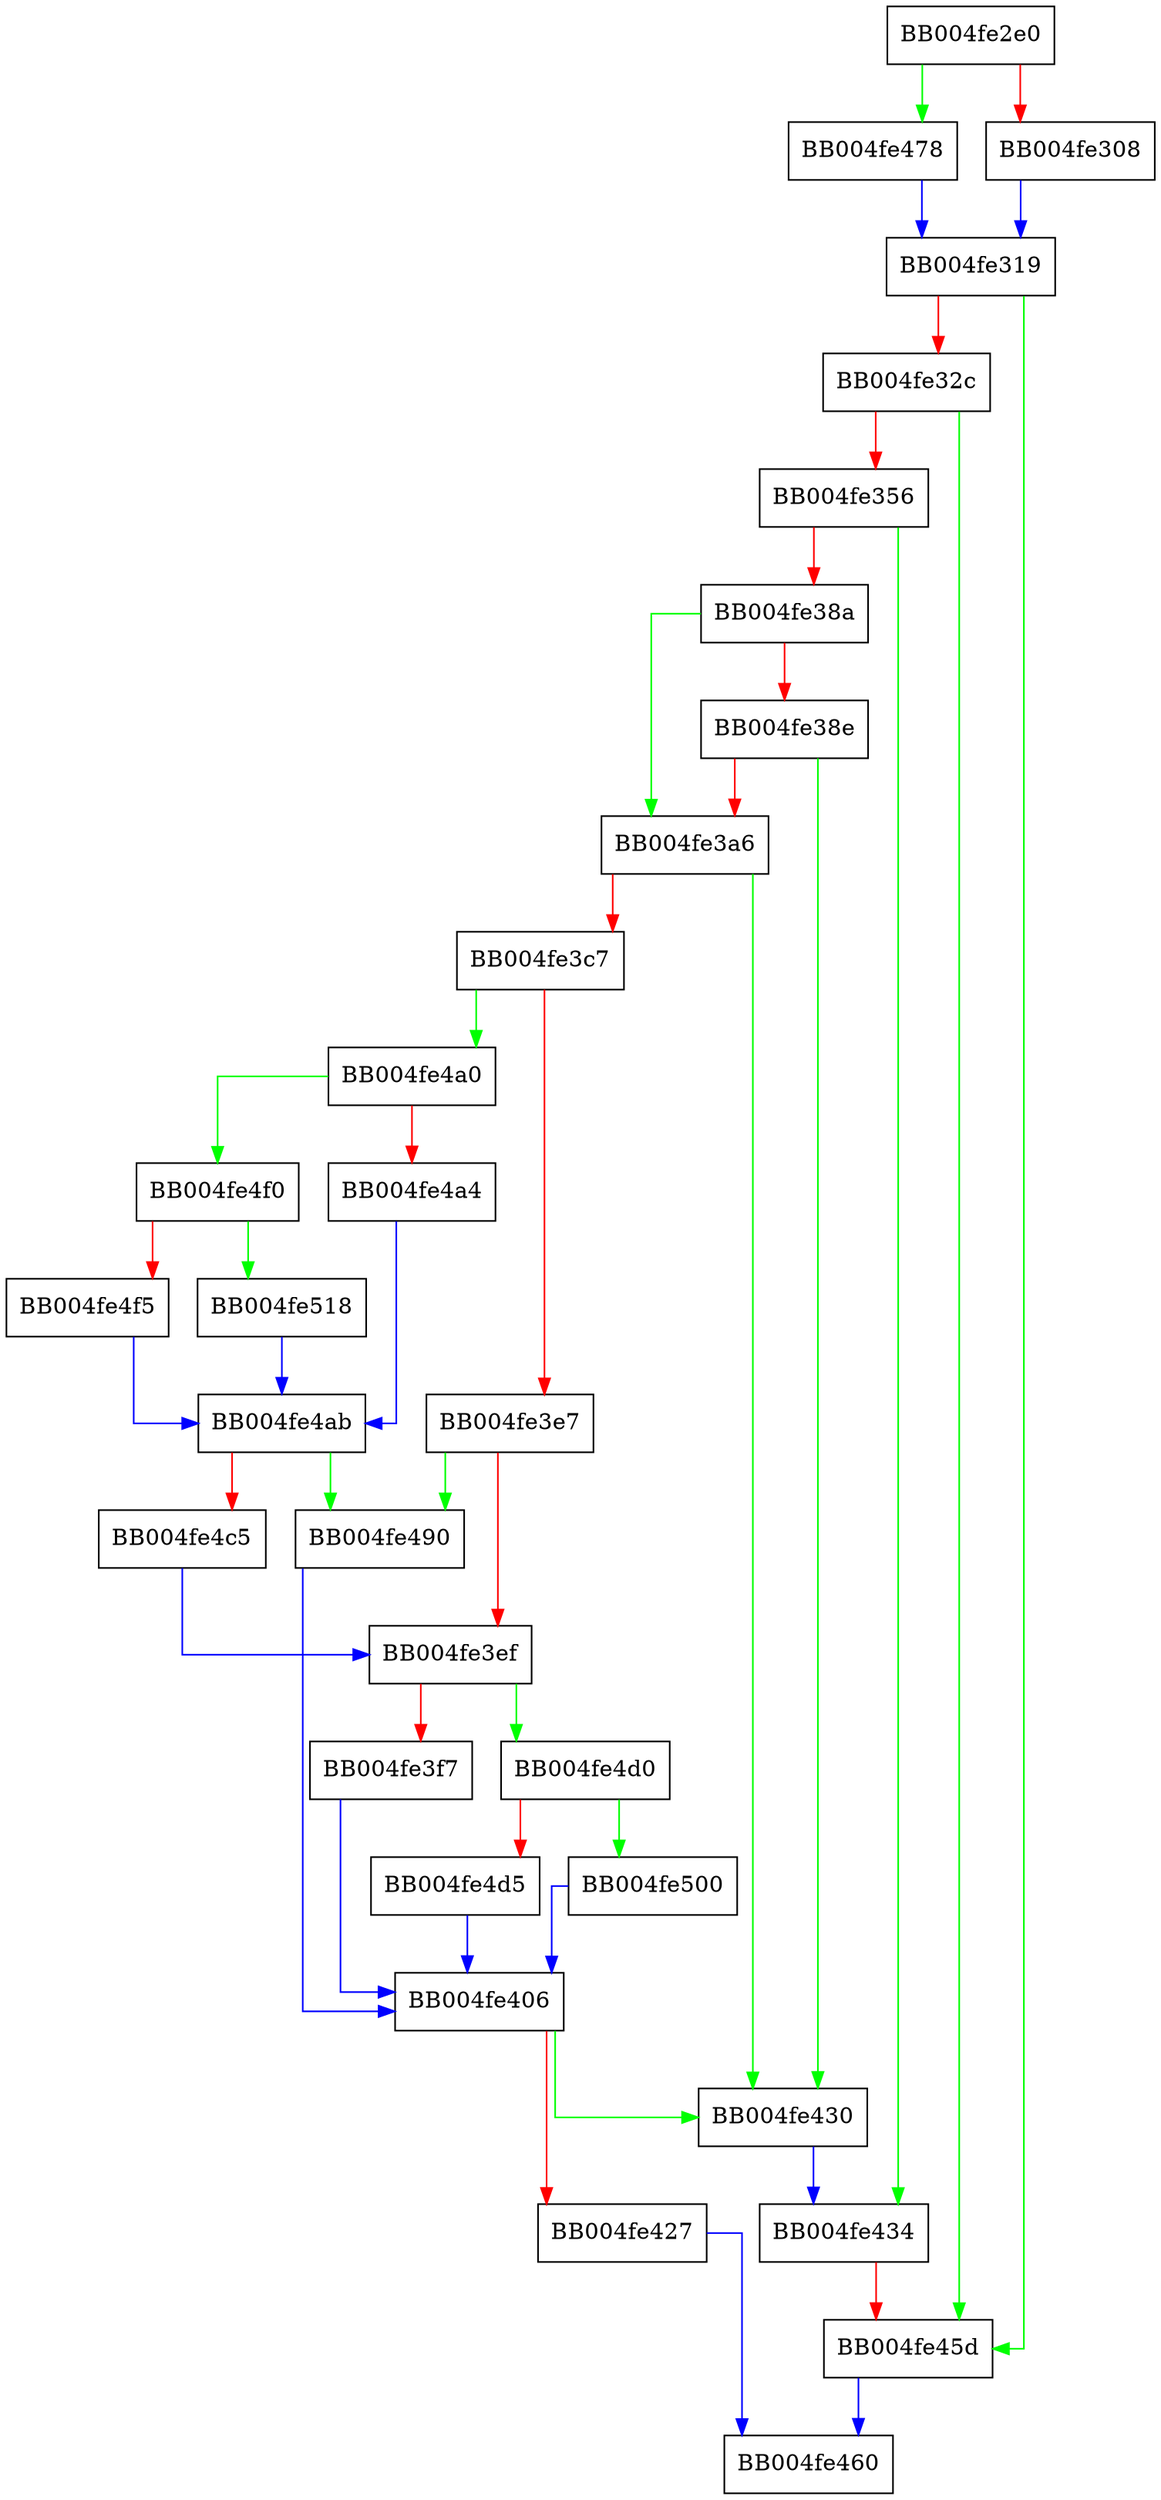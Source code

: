 digraph ossl_quic_channel_new_stream_local {
  node [shape="box"];
  graph [splines=ortho];
  BB004fe2e0 -> BB004fe478 [color="green"];
  BB004fe2e0 -> BB004fe308 [color="red"];
  BB004fe308 -> BB004fe319 [color="blue"];
  BB004fe319 -> BB004fe45d [color="green"];
  BB004fe319 -> BB004fe32c [color="red"];
  BB004fe32c -> BB004fe45d [color="green"];
  BB004fe32c -> BB004fe356 [color="red"];
  BB004fe356 -> BB004fe434 [color="green"];
  BB004fe356 -> BB004fe38a [color="red"];
  BB004fe38a -> BB004fe3a6 [color="green"];
  BB004fe38a -> BB004fe38e [color="red"];
  BB004fe38e -> BB004fe430 [color="green"];
  BB004fe38e -> BB004fe3a6 [color="red"];
  BB004fe3a6 -> BB004fe430 [color="green"];
  BB004fe3a6 -> BB004fe3c7 [color="red"];
  BB004fe3c7 -> BB004fe4a0 [color="green"];
  BB004fe3c7 -> BB004fe3e7 [color="red"];
  BB004fe3e7 -> BB004fe490 [color="green"];
  BB004fe3e7 -> BB004fe3ef [color="red"];
  BB004fe3ef -> BB004fe4d0 [color="green"];
  BB004fe3ef -> BB004fe3f7 [color="red"];
  BB004fe3f7 -> BB004fe406 [color="blue"];
  BB004fe406 -> BB004fe430 [color="green"];
  BB004fe406 -> BB004fe427 [color="red"];
  BB004fe427 -> BB004fe460 [color="blue"];
  BB004fe430 -> BB004fe434 [color="blue"];
  BB004fe434 -> BB004fe45d [color="red"];
  BB004fe45d -> BB004fe460 [color="blue"];
  BB004fe478 -> BB004fe319 [color="blue"];
  BB004fe490 -> BB004fe406 [color="blue"];
  BB004fe4a0 -> BB004fe4f0 [color="green"];
  BB004fe4a0 -> BB004fe4a4 [color="red"];
  BB004fe4a4 -> BB004fe4ab [color="blue"];
  BB004fe4ab -> BB004fe490 [color="green"];
  BB004fe4ab -> BB004fe4c5 [color="red"];
  BB004fe4c5 -> BB004fe3ef [color="blue"];
  BB004fe4d0 -> BB004fe500 [color="green"];
  BB004fe4d0 -> BB004fe4d5 [color="red"];
  BB004fe4d5 -> BB004fe406 [color="blue"];
  BB004fe4f0 -> BB004fe518 [color="green"];
  BB004fe4f0 -> BB004fe4f5 [color="red"];
  BB004fe4f5 -> BB004fe4ab [color="blue"];
  BB004fe500 -> BB004fe406 [color="blue"];
  BB004fe518 -> BB004fe4ab [color="blue"];
}